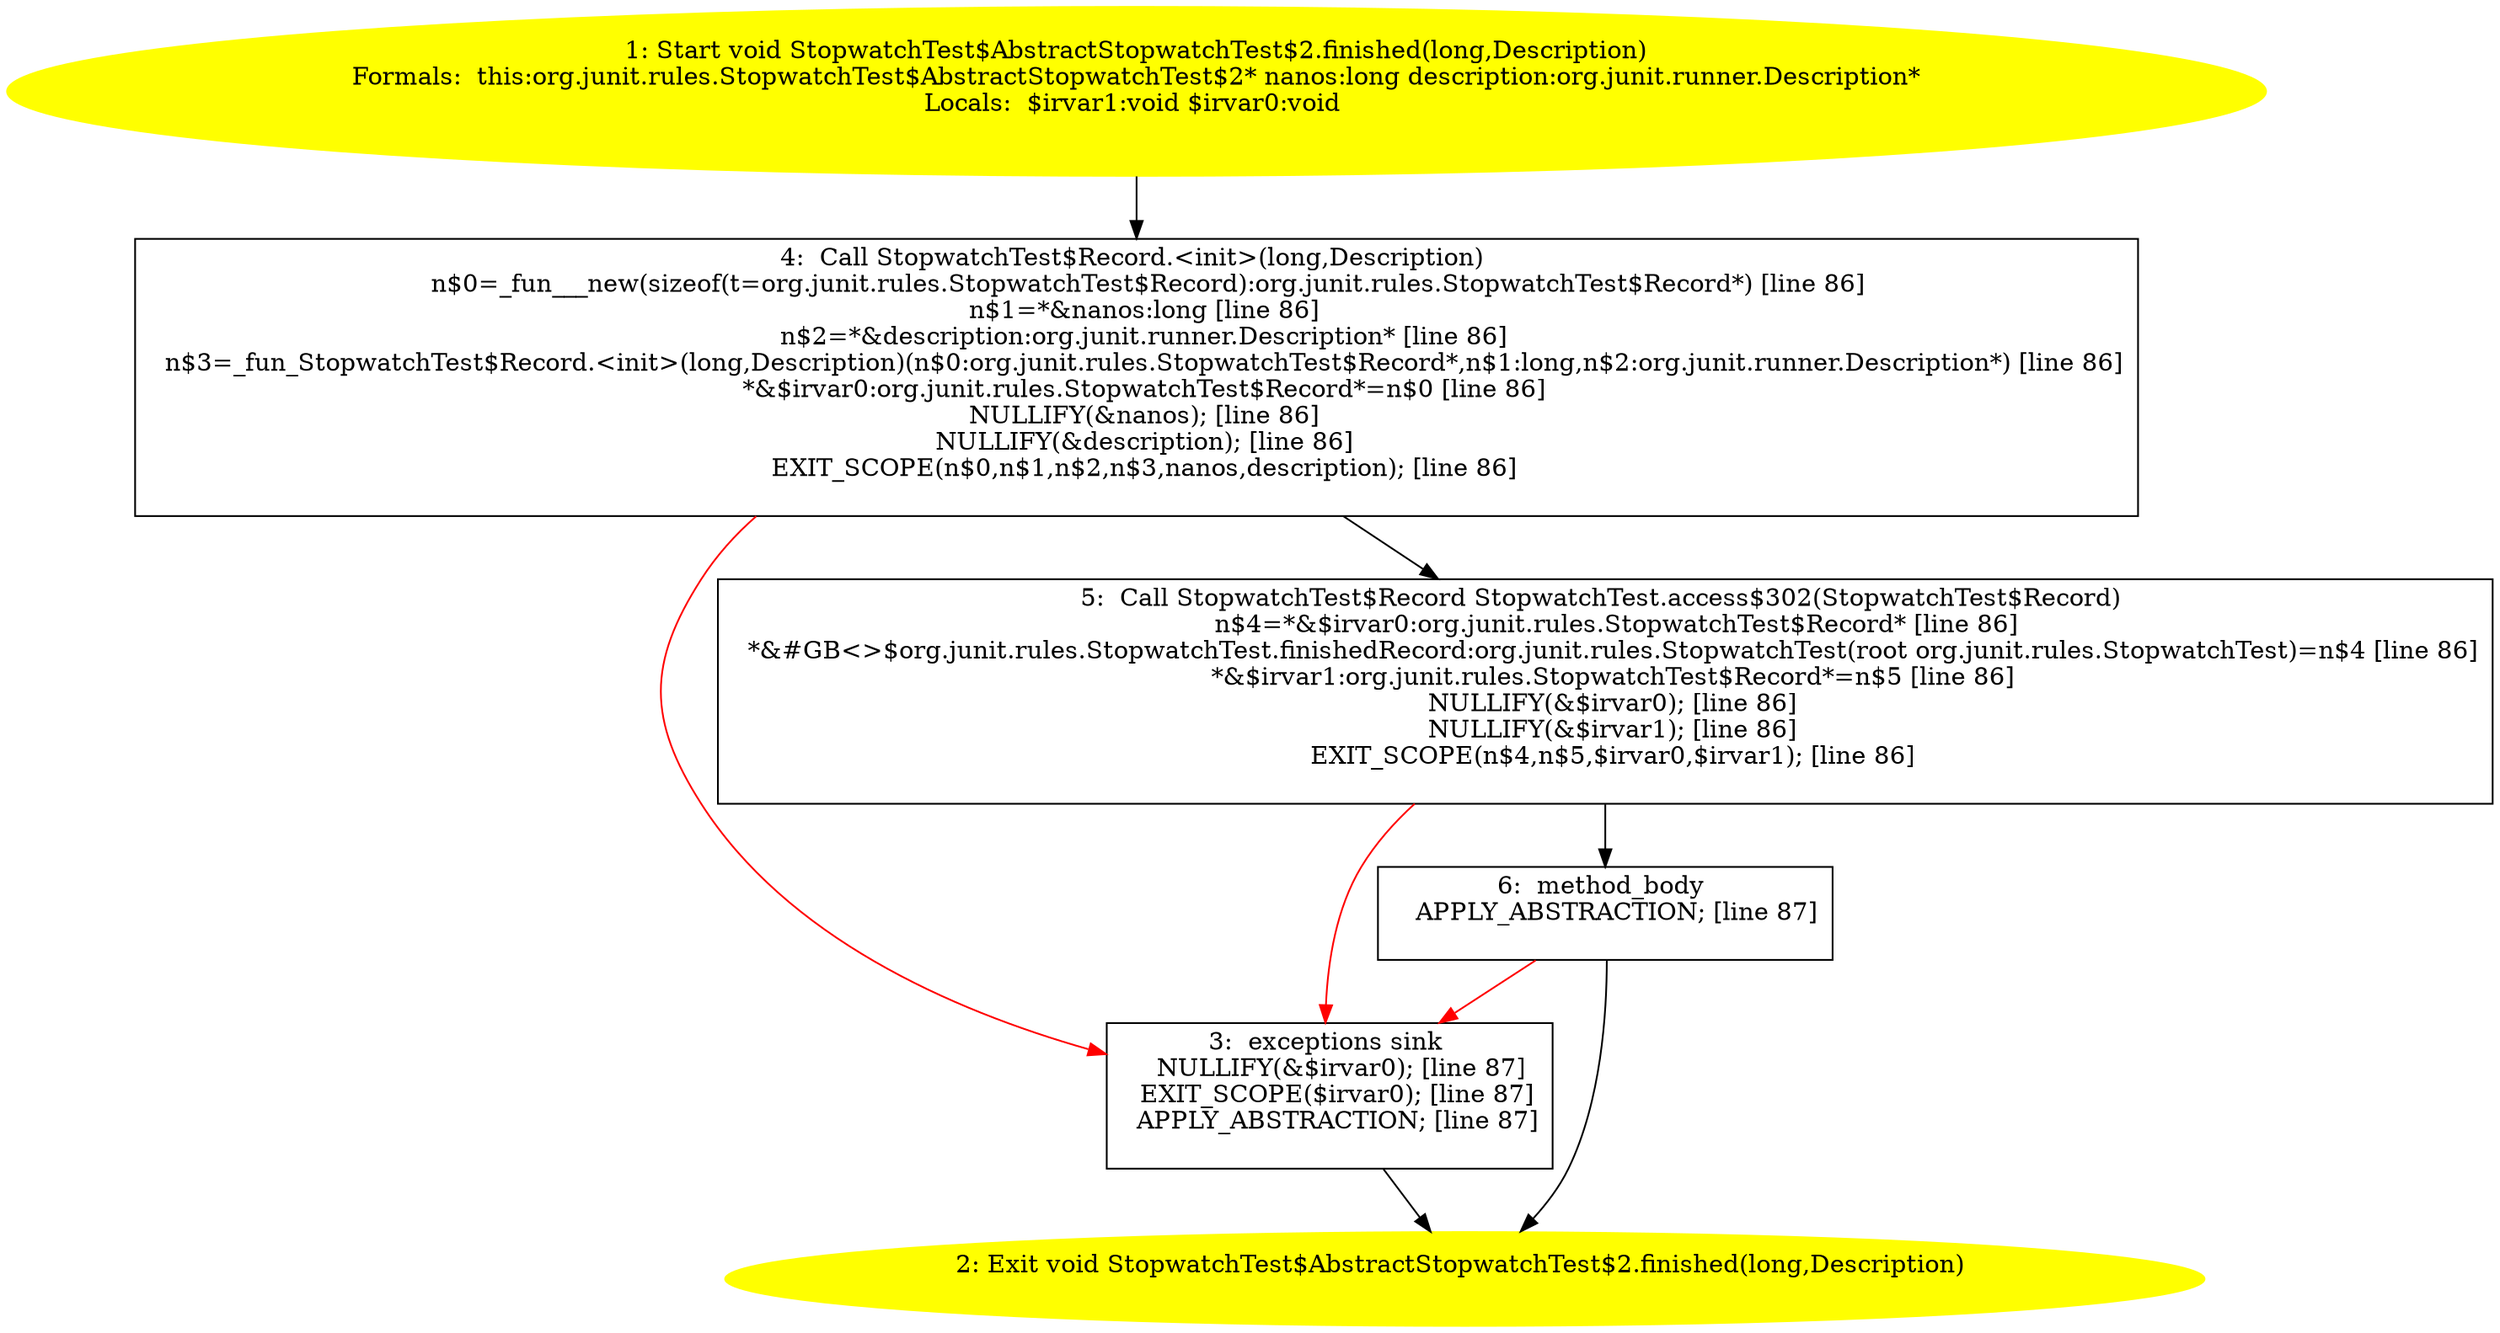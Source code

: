 /* @generated */
digraph cfg {
"org.junit.rules.StopwatchTest$AbstractStopwatchTest$2.finished(long,org.junit.runner.Description):vo.b31ca56654a1b03808f40c15a8f6d7f8_1" [label="1: Start void StopwatchTest$AbstractStopwatchTest$2.finished(long,Description)\nFormals:  this:org.junit.rules.StopwatchTest$AbstractStopwatchTest$2* nanos:long description:org.junit.runner.Description*\nLocals:  $irvar1:void $irvar0:void \n  " color=yellow style=filled]
	

	 "org.junit.rules.StopwatchTest$AbstractStopwatchTest$2.finished(long,org.junit.runner.Description):vo.b31ca56654a1b03808f40c15a8f6d7f8_1" -> "org.junit.rules.StopwatchTest$AbstractStopwatchTest$2.finished(long,org.junit.runner.Description):vo.b31ca56654a1b03808f40c15a8f6d7f8_4" ;
"org.junit.rules.StopwatchTest$AbstractStopwatchTest$2.finished(long,org.junit.runner.Description):vo.b31ca56654a1b03808f40c15a8f6d7f8_2" [label="2: Exit void StopwatchTest$AbstractStopwatchTest$2.finished(long,Description) \n  " color=yellow style=filled]
	

"org.junit.rules.StopwatchTest$AbstractStopwatchTest$2.finished(long,org.junit.runner.Description):vo.b31ca56654a1b03808f40c15a8f6d7f8_3" [label="3:  exceptions sink \n   NULLIFY(&$irvar0); [line 87]\n  EXIT_SCOPE($irvar0); [line 87]\n  APPLY_ABSTRACTION; [line 87]\n " shape="box"]
	

	 "org.junit.rules.StopwatchTest$AbstractStopwatchTest$2.finished(long,org.junit.runner.Description):vo.b31ca56654a1b03808f40c15a8f6d7f8_3" -> "org.junit.rules.StopwatchTest$AbstractStopwatchTest$2.finished(long,org.junit.runner.Description):vo.b31ca56654a1b03808f40c15a8f6d7f8_2" ;
"org.junit.rules.StopwatchTest$AbstractStopwatchTest$2.finished(long,org.junit.runner.Description):vo.b31ca56654a1b03808f40c15a8f6d7f8_4" [label="4:  Call StopwatchTest$Record.<init>(long,Description) \n   n$0=_fun___new(sizeof(t=org.junit.rules.StopwatchTest$Record):org.junit.rules.StopwatchTest$Record*) [line 86]\n  n$1=*&nanos:long [line 86]\n  n$2=*&description:org.junit.runner.Description* [line 86]\n  n$3=_fun_StopwatchTest$Record.<init>(long,Description)(n$0:org.junit.rules.StopwatchTest$Record*,n$1:long,n$2:org.junit.runner.Description*) [line 86]\n  *&$irvar0:org.junit.rules.StopwatchTest$Record*=n$0 [line 86]\n  NULLIFY(&nanos); [line 86]\n  NULLIFY(&description); [line 86]\n  EXIT_SCOPE(n$0,n$1,n$2,n$3,nanos,description); [line 86]\n " shape="box"]
	

	 "org.junit.rules.StopwatchTest$AbstractStopwatchTest$2.finished(long,org.junit.runner.Description):vo.b31ca56654a1b03808f40c15a8f6d7f8_4" -> "org.junit.rules.StopwatchTest$AbstractStopwatchTest$2.finished(long,org.junit.runner.Description):vo.b31ca56654a1b03808f40c15a8f6d7f8_5" ;
	 "org.junit.rules.StopwatchTest$AbstractStopwatchTest$2.finished(long,org.junit.runner.Description):vo.b31ca56654a1b03808f40c15a8f6d7f8_4" -> "org.junit.rules.StopwatchTest$AbstractStopwatchTest$2.finished(long,org.junit.runner.Description):vo.b31ca56654a1b03808f40c15a8f6d7f8_3" [color="red" ];
"org.junit.rules.StopwatchTest$AbstractStopwatchTest$2.finished(long,org.junit.runner.Description):vo.b31ca56654a1b03808f40c15a8f6d7f8_5" [label="5:  Call StopwatchTest$Record StopwatchTest.access$302(StopwatchTest$Record) \n   n$4=*&$irvar0:org.junit.rules.StopwatchTest$Record* [line 86]\n  *&#GB<>$org.junit.rules.StopwatchTest.finishedRecord:org.junit.rules.StopwatchTest(root org.junit.rules.StopwatchTest)=n$4 [line 86]\n  *&$irvar1:org.junit.rules.StopwatchTest$Record*=n$5 [line 86]\n  NULLIFY(&$irvar0); [line 86]\n  NULLIFY(&$irvar1); [line 86]\n  EXIT_SCOPE(n$4,n$5,$irvar0,$irvar1); [line 86]\n " shape="box"]
	

	 "org.junit.rules.StopwatchTest$AbstractStopwatchTest$2.finished(long,org.junit.runner.Description):vo.b31ca56654a1b03808f40c15a8f6d7f8_5" -> "org.junit.rules.StopwatchTest$AbstractStopwatchTest$2.finished(long,org.junit.runner.Description):vo.b31ca56654a1b03808f40c15a8f6d7f8_6" ;
	 "org.junit.rules.StopwatchTest$AbstractStopwatchTest$2.finished(long,org.junit.runner.Description):vo.b31ca56654a1b03808f40c15a8f6d7f8_5" -> "org.junit.rules.StopwatchTest$AbstractStopwatchTest$2.finished(long,org.junit.runner.Description):vo.b31ca56654a1b03808f40c15a8f6d7f8_3" [color="red" ];
"org.junit.rules.StopwatchTest$AbstractStopwatchTest$2.finished(long,org.junit.runner.Description):vo.b31ca56654a1b03808f40c15a8f6d7f8_6" [label="6:  method_body \n   APPLY_ABSTRACTION; [line 87]\n " shape="box"]
	

	 "org.junit.rules.StopwatchTest$AbstractStopwatchTest$2.finished(long,org.junit.runner.Description):vo.b31ca56654a1b03808f40c15a8f6d7f8_6" -> "org.junit.rules.StopwatchTest$AbstractStopwatchTest$2.finished(long,org.junit.runner.Description):vo.b31ca56654a1b03808f40c15a8f6d7f8_2" ;
	 "org.junit.rules.StopwatchTest$AbstractStopwatchTest$2.finished(long,org.junit.runner.Description):vo.b31ca56654a1b03808f40c15a8f6d7f8_6" -> "org.junit.rules.StopwatchTest$AbstractStopwatchTest$2.finished(long,org.junit.runner.Description):vo.b31ca56654a1b03808f40c15a8f6d7f8_3" [color="red" ];
}
